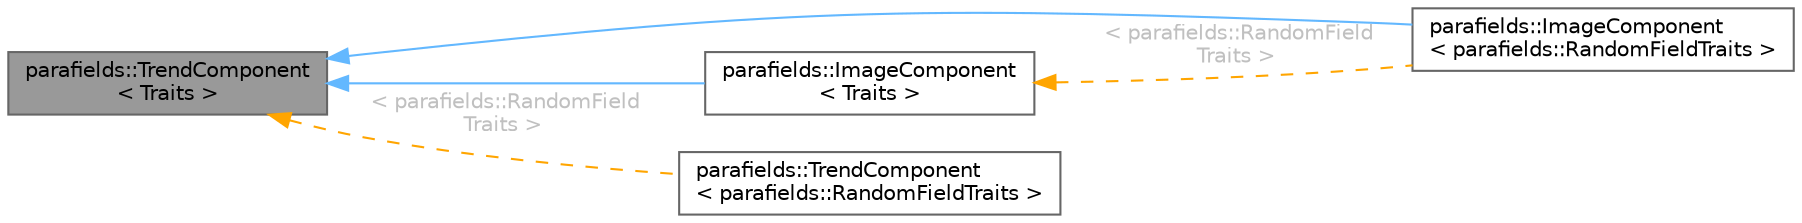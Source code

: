 digraph "parafields::TrendComponent&lt; Traits &gt;"
{
 // LATEX_PDF_SIZE
  bgcolor="transparent";
  edge [fontname=Helvetica,fontsize=10,labelfontname=Helvetica,labelfontsize=10];
  node [fontname=Helvetica,fontsize=10,shape=box,height=0.2,width=0.4];
  rankdir="LR";
  Node1 [id="Node000001",label="parafields::TrendComponent\l\< Traits \>",height=0.2,width=0.4,color="gray40", fillcolor="grey60", style="filled", fontcolor="black",tooltip="Component of random field representing deterministic structure."];
  Node1 -> Node2 [id="edge1_Node000001_Node000002",dir="back",color="steelblue1",style="solid",tooltip=" "];
  Node2 [id="Node000002",label="parafields::ImageComponent\l\< parafields::RandomFieldTraits \>",height=0.2,width=0.4,color="gray40", fillcolor="white", style="filled",URL="$a00977.html",tooltip=" "];
  Node1 -> Node3 [id="edge2_Node000001_Node000003",dir="back",color="steelblue1",style="solid",tooltip=" "];
  Node3 [id="Node000003",label="parafields::ImageComponent\l\< Traits \>",height=0.2,width=0.4,color="gray40", fillcolor="white", style="filled",URL="$a00977.html",tooltip="Component of random field based on pixel image."];
  Node3 -> Node2 [id="edge3_Node000003_Node000002",dir="back",color="orange",style="dashed",tooltip=" ",label=" \< parafields::RandomField\lTraits \>",fontcolor="grey" ];
  Node1 -> Node4 [id="edge4_Node000001_Node000004",dir="back",color="orange",style="dashed",tooltip=" ",label=" \< parafields::RandomField\lTraits \>",fontcolor="grey" ];
  Node4 [id="Node000004",label="parafields::TrendComponent\l\< parafields::RandomFieldTraits \>",height=0.2,width=0.4,color="gray40", fillcolor="white", style="filled",URL="$a00973.html",tooltip=" "];
}
